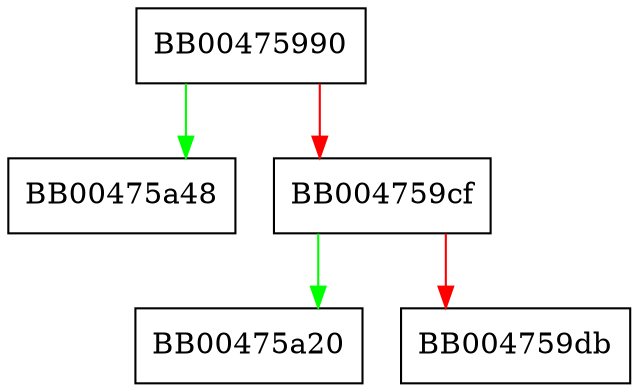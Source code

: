 digraph set_up_srp_verifier_file {
  node [shape="box"];
  graph [splines=ortho];
  BB00475990 -> BB00475a48 [color="green"];
  BB00475990 -> BB004759cf [color="red"];
  BB004759cf -> BB00475a20 [color="green"];
  BB004759cf -> BB004759db [color="red"];
}